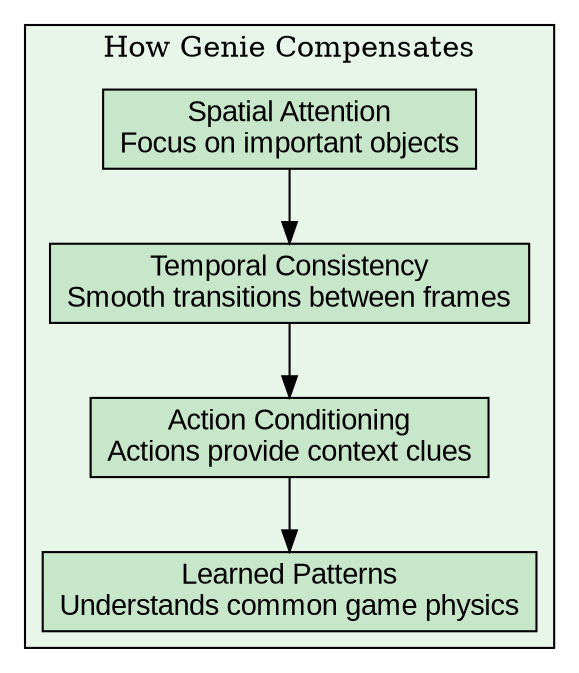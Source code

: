 digraph MemoryCompensation {
    rankdir=TD;
    node [shape=box, style=filled, fontname="Arial"];
    
    subgraph cluster_compensation {
        label="How Genie Compensates";
        style=filled;
        fillcolor="#e8f5e9";
        
        spatial_attention [label="Spatial Attention\nFocus on important objects", fillcolor="#c8e6c9"];
        temporal_consistency [label="Temporal Consistency\nSmooth transitions between frames", fillcolor="#c8e6c9"];
        action_conditioning [label="Action Conditioning\nActions provide context clues", fillcolor="#c8e6c9"];
        learned_patterns [label="Learned Patterns\nUnderstands common game physics", fillcolor="#c8e6c9"];
        
        spatial_attention -> temporal_consistency;
        temporal_consistency -> action_conditioning;
        action_conditioning -> learned_patterns;
    }
}
